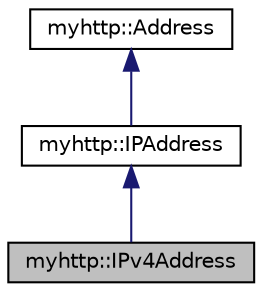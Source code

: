 digraph "myhttp::IPv4Address"
{
 // LATEX_PDF_SIZE
  edge [fontname="Helvetica",fontsize="10",labelfontname="Helvetica",labelfontsize="10"];
  node [fontname="Helvetica",fontsize="10",shape=record];
  Node1 [label="myhttp::IPv4Address",height=0.2,width=0.4,color="black", fillcolor="grey75", style="filled", fontcolor="black",tooltip="IPv4地址"];
  Node2 -> Node1 [dir="back",color="midnightblue",fontsize="10",style="solid",fontname="Helvetica"];
  Node2 [label="myhttp::IPAddress",height=0.2,width=0.4,color="black", fillcolor="white", style="filled",URL="$classmyhttp_1_1IPAddress.html",tooltip="IP地址的基类"];
  Node3 -> Node2 [dir="back",color="midnightblue",fontsize="10",style="solid",fontname="Helvetica"];
  Node3 [label="myhttp::Address",height=0.2,width=0.4,color="black", fillcolor="white", style="filled",URL="$classmyhttp_1_1Address.html",tooltip="网络地址的基类,抽象类"];
}
